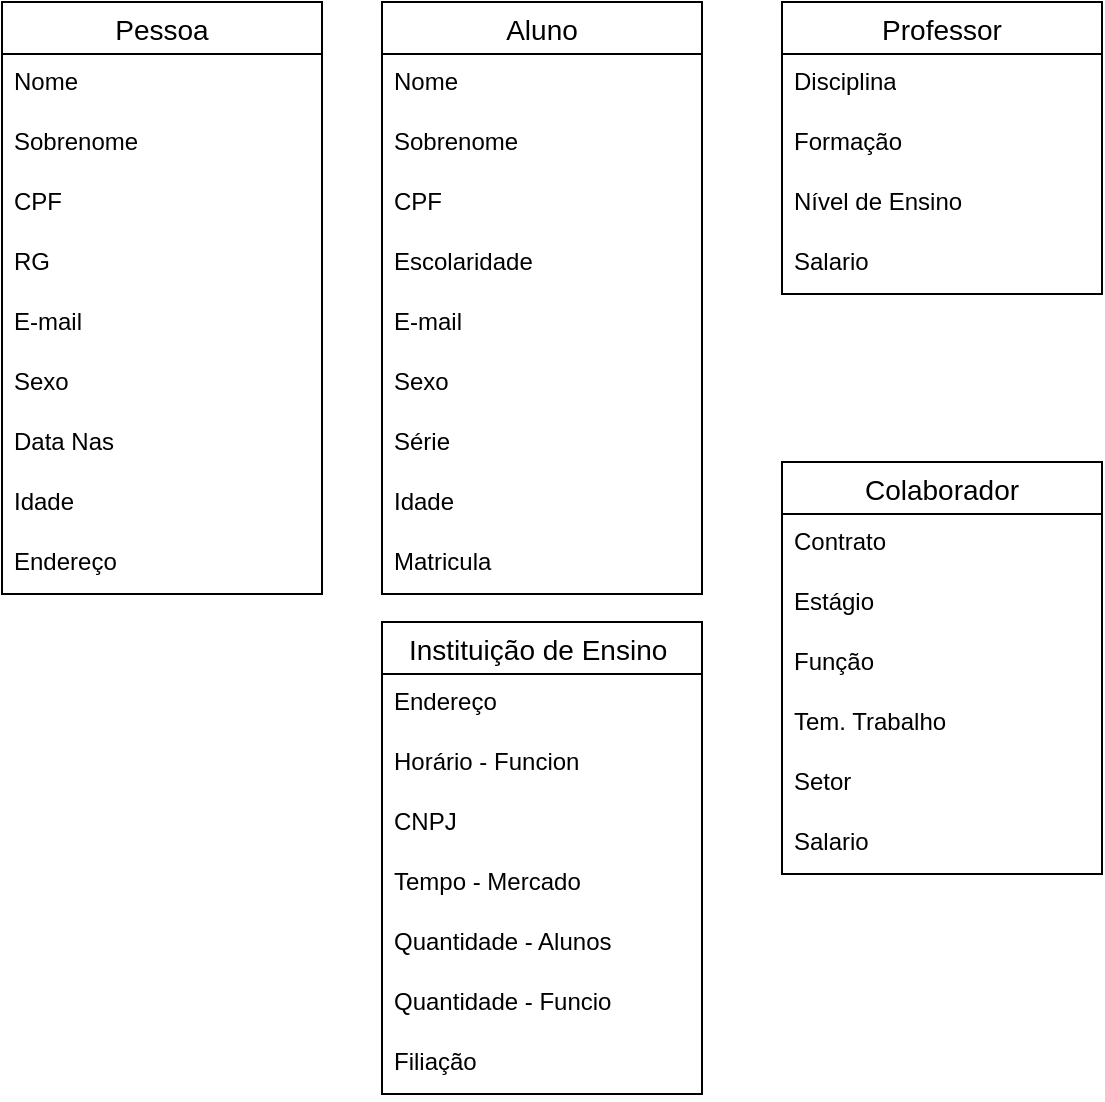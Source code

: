 <mxfile version="23.0.2" type="github">
  <diagram name="Página-1" id="xZjqbECa1WeJohDLiyf2">
    <mxGraphModel dx="1441" dy="816" grid="1" gridSize="10" guides="1" tooltips="1" connect="1" arrows="1" fold="1" page="1" pageScale="1" pageWidth="827" pageHeight="1169" math="0" shadow="0">
      <root>
        <mxCell id="0" />
        <mxCell id="1" parent="0" />
        <mxCell id="RECe_FBPucrmtsQlaUKi-14" value="Pessoa" style="swimlane;fontStyle=0;childLayout=stackLayout;horizontal=1;startSize=26;horizontalStack=0;resizeParent=1;resizeParentMax=0;resizeLast=0;collapsible=1;marginBottom=0;align=center;fontSize=14;" vertex="1" parent="1">
          <mxGeometry x="110" y="90" width="160" height="296" as="geometry" />
        </mxCell>
        <mxCell id="RECe_FBPucrmtsQlaUKi-15" value="Nome" style="text;strokeColor=none;fillColor=none;spacingLeft=4;spacingRight=4;overflow=hidden;rotatable=0;points=[[0,0.5],[1,0.5]];portConstraint=eastwest;fontSize=12;whiteSpace=wrap;html=1;" vertex="1" parent="RECe_FBPucrmtsQlaUKi-14">
          <mxGeometry y="26" width="160" height="30" as="geometry" />
        </mxCell>
        <mxCell id="RECe_FBPucrmtsQlaUKi-16" value="Sobrenome" style="text;strokeColor=none;fillColor=none;spacingLeft=4;spacingRight=4;overflow=hidden;rotatable=0;points=[[0,0.5],[1,0.5]];portConstraint=eastwest;fontSize=12;whiteSpace=wrap;html=1;" vertex="1" parent="RECe_FBPucrmtsQlaUKi-14">
          <mxGeometry y="56" width="160" height="30" as="geometry" />
        </mxCell>
        <mxCell id="RECe_FBPucrmtsQlaUKi-17" value="CPF" style="text;strokeColor=none;fillColor=none;spacingLeft=4;spacingRight=4;overflow=hidden;rotatable=0;points=[[0,0.5],[1,0.5]];portConstraint=eastwest;fontSize=12;whiteSpace=wrap;html=1;" vertex="1" parent="RECe_FBPucrmtsQlaUKi-14">
          <mxGeometry y="86" width="160" height="30" as="geometry" />
        </mxCell>
        <mxCell id="RECe_FBPucrmtsQlaUKi-18" value="RG" style="text;strokeColor=none;fillColor=none;spacingLeft=4;spacingRight=4;overflow=hidden;rotatable=0;points=[[0,0.5],[1,0.5]];portConstraint=eastwest;fontSize=12;whiteSpace=wrap;html=1;" vertex="1" parent="RECe_FBPucrmtsQlaUKi-14">
          <mxGeometry y="116" width="160" height="30" as="geometry" />
        </mxCell>
        <mxCell id="RECe_FBPucrmtsQlaUKi-19" value="E-mail" style="text;strokeColor=none;fillColor=none;spacingLeft=4;spacingRight=4;overflow=hidden;rotatable=0;points=[[0,0.5],[1,0.5]];portConstraint=eastwest;fontSize=12;whiteSpace=wrap;html=1;" vertex="1" parent="RECe_FBPucrmtsQlaUKi-14">
          <mxGeometry y="146" width="160" height="30" as="geometry" />
        </mxCell>
        <mxCell id="RECe_FBPucrmtsQlaUKi-20" value="Sexo" style="text;strokeColor=none;fillColor=none;spacingLeft=4;spacingRight=4;overflow=hidden;rotatable=0;points=[[0,0.5],[1,0.5]];portConstraint=eastwest;fontSize=12;whiteSpace=wrap;html=1;" vertex="1" parent="RECe_FBPucrmtsQlaUKi-14">
          <mxGeometry y="176" width="160" height="30" as="geometry" />
        </mxCell>
        <mxCell id="RECe_FBPucrmtsQlaUKi-21" value="Data Nas" style="text;strokeColor=none;fillColor=none;spacingLeft=4;spacingRight=4;overflow=hidden;rotatable=0;points=[[0,0.5],[1,0.5]];portConstraint=eastwest;fontSize=12;whiteSpace=wrap;html=1;" vertex="1" parent="RECe_FBPucrmtsQlaUKi-14">
          <mxGeometry y="206" width="160" height="30" as="geometry" />
        </mxCell>
        <mxCell id="RECe_FBPucrmtsQlaUKi-23" value="Idade" style="text;strokeColor=none;fillColor=none;spacingLeft=4;spacingRight=4;overflow=hidden;rotatable=0;points=[[0,0.5],[1,0.5]];portConstraint=eastwest;fontSize=12;whiteSpace=wrap;html=1;" vertex="1" parent="RECe_FBPucrmtsQlaUKi-14">
          <mxGeometry y="236" width="160" height="30" as="geometry" />
        </mxCell>
        <mxCell id="RECe_FBPucrmtsQlaUKi-22" value="Endereço" style="text;strokeColor=none;fillColor=none;spacingLeft=4;spacingRight=4;overflow=hidden;rotatable=0;points=[[0,0.5],[1,0.5]];portConstraint=eastwest;fontSize=12;whiteSpace=wrap;html=1;" vertex="1" parent="RECe_FBPucrmtsQlaUKi-14">
          <mxGeometry y="266" width="160" height="30" as="geometry" />
        </mxCell>
        <mxCell id="RECe_FBPucrmtsQlaUKi-24" value="Aluno" style="swimlane;fontStyle=0;childLayout=stackLayout;horizontal=1;startSize=26;horizontalStack=0;resizeParent=1;resizeParentMax=0;resizeLast=0;collapsible=1;marginBottom=0;align=center;fontSize=14;" vertex="1" parent="1">
          <mxGeometry x="300" y="90" width="160" height="296" as="geometry" />
        </mxCell>
        <mxCell id="RECe_FBPucrmtsQlaUKi-25" value="Nome" style="text;strokeColor=none;fillColor=none;spacingLeft=4;spacingRight=4;overflow=hidden;rotatable=0;points=[[0,0.5],[1,0.5]];portConstraint=eastwest;fontSize=12;whiteSpace=wrap;html=1;" vertex="1" parent="RECe_FBPucrmtsQlaUKi-24">
          <mxGeometry y="26" width="160" height="30" as="geometry" />
        </mxCell>
        <mxCell id="RECe_FBPucrmtsQlaUKi-26" value="Sobrenome" style="text;strokeColor=none;fillColor=none;spacingLeft=4;spacingRight=4;overflow=hidden;rotatable=0;points=[[0,0.5],[1,0.5]];portConstraint=eastwest;fontSize=12;whiteSpace=wrap;html=1;" vertex="1" parent="RECe_FBPucrmtsQlaUKi-24">
          <mxGeometry y="56" width="160" height="30" as="geometry" />
        </mxCell>
        <mxCell id="RECe_FBPucrmtsQlaUKi-27" value="CPF" style="text;strokeColor=none;fillColor=none;spacingLeft=4;spacingRight=4;overflow=hidden;rotatable=0;points=[[0,0.5],[1,0.5]];portConstraint=eastwest;fontSize=12;whiteSpace=wrap;html=1;" vertex="1" parent="RECe_FBPucrmtsQlaUKi-24">
          <mxGeometry y="86" width="160" height="30" as="geometry" />
        </mxCell>
        <mxCell id="RECe_FBPucrmtsQlaUKi-28" value="Escolaridade" style="text;strokeColor=none;fillColor=none;spacingLeft=4;spacingRight=4;overflow=hidden;rotatable=0;points=[[0,0.5],[1,0.5]];portConstraint=eastwest;fontSize=12;whiteSpace=wrap;html=1;" vertex="1" parent="RECe_FBPucrmtsQlaUKi-24">
          <mxGeometry y="116" width="160" height="30" as="geometry" />
        </mxCell>
        <mxCell id="RECe_FBPucrmtsQlaUKi-29" value="E-mail" style="text;strokeColor=none;fillColor=none;spacingLeft=4;spacingRight=4;overflow=hidden;rotatable=0;points=[[0,0.5],[1,0.5]];portConstraint=eastwest;fontSize=12;whiteSpace=wrap;html=1;" vertex="1" parent="RECe_FBPucrmtsQlaUKi-24">
          <mxGeometry y="146" width="160" height="30" as="geometry" />
        </mxCell>
        <mxCell id="RECe_FBPucrmtsQlaUKi-30" value="Sexo" style="text;strokeColor=none;fillColor=none;spacingLeft=4;spacingRight=4;overflow=hidden;rotatable=0;points=[[0,0.5],[1,0.5]];portConstraint=eastwest;fontSize=12;whiteSpace=wrap;html=1;" vertex="1" parent="RECe_FBPucrmtsQlaUKi-24">
          <mxGeometry y="176" width="160" height="30" as="geometry" />
        </mxCell>
        <mxCell id="RECe_FBPucrmtsQlaUKi-31" value="Série" style="text;strokeColor=none;fillColor=none;spacingLeft=4;spacingRight=4;overflow=hidden;rotatable=0;points=[[0,0.5],[1,0.5]];portConstraint=eastwest;fontSize=12;whiteSpace=wrap;html=1;" vertex="1" parent="RECe_FBPucrmtsQlaUKi-24">
          <mxGeometry y="206" width="160" height="30" as="geometry" />
        </mxCell>
        <mxCell id="RECe_FBPucrmtsQlaUKi-32" value="Idade" style="text;strokeColor=none;fillColor=none;spacingLeft=4;spacingRight=4;overflow=hidden;rotatable=0;points=[[0,0.5],[1,0.5]];portConstraint=eastwest;fontSize=12;whiteSpace=wrap;html=1;" vertex="1" parent="RECe_FBPucrmtsQlaUKi-24">
          <mxGeometry y="236" width="160" height="30" as="geometry" />
        </mxCell>
        <mxCell id="RECe_FBPucrmtsQlaUKi-33" value="Matricula" style="text;strokeColor=none;fillColor=none;spacingLeft=4;spacingRight=4;overflow=hidden;rotatable=0;points=[[0,0.5],[1,0.5]];portConstraint=eastwest;fontSize=12;whiteSpace=wrap;html=1;" vertex="1" parent="RECe_FBPucrmtsQlaUKi-24">
          <mxGeometry y="266" width="160" height="30" as="geometry" />
        </mxCell>
        <mxCell id="RECe_FBPucrmtsQlaUKi-34" value="Professor" style="swimlane;fontStyle=0;childLayout=stackLayout;horizontal=1;startSize=26;horizontalStack=0;resizeParent=1;resizeParentMax=0;resizeLast=0;collapsible=1;marginBottom=0;align=center;fontSize=14;" vertex="1" parent="1">
          <mxGeometry x="500" y="90" width="160" height="146" as="geometry" />
        </mxCell>
        <mxCell id="RECe_FBPucrmtsQlaUKi-38" value="Disciplina" style="text;strokeColor=none;fillColor=none;spacingLeft=4;spacingRight=4;overflow=hidden;rotatable=0;points=[[0,0.5],[1,0.5]];portConstraint=eastwest;fontSize=12;whiteSpace=wrap;html=1;" vertex="1" parent="RECe_FBPucrmtsQlaUKi-34">
          <mxGeometry y="26" width="160" height="30" as="geometry" />
        </mxCell>
        <mxCell id="RECe_FBPucrmtsQlaUKi-41" value="Formação" style="text;strokeColor=none;fillColor=none;spacingLeft=4;spacingRight=4;overflow=hidden;rotatable=0;points=[[0,0.5],[1,0.5]];portConstraint=eastwest;fontSize=12;whiteSpace=wrap;html=1;" vertex="1" parent="RECe_FBPucrmtsQlaUKi-34">
          <mxGeometry y="56" width="160" height="30" as="geometry" />
        </mxCell>
        <mxCell id="RECe_FBPucrmtsQlaUKi-43" value="Nível de Ensino" style="text;strokeColor=none;fillColor=none;spacingLeft=4;spacingRight=4;overflow=hidden;rotatable=0;points=[[0,0.5],[1,0.5]];portConstraint=eastwest;fontSize=12;whiteSpace=wrap;html=1;" vertex="1" parent="RECe_FBPucrmtsQlaUKi-34">
          <mxGeometry y="86" width="160" height="30" as="geometry" />
        </mxCell>
        <mxCell id="RECe_FBPucrmtsQlaUKi-71" value="Salario" style="text;strokeColor=none;fillColor=none;spacingLeft=4;spacingRight=4;overflow=hidden;rotatable=0;points=[[0,0.5],[1,0.5]];portConstraint=eastwest;fontSize=12;whiteSpace=wrap;html=1;" vertex="1" parent="RECe_FBPucrmtsQlaUKi-34">
          <mxGeometry y="116" width="160" height="30" as="geometry" />
        </mxCell>
        <mxCell id="RECe_FBPucrmtsQlaUKi-44" value="Colaborador" style="swimlane;fontStyle=0;childLayout=stackLayout;horizontal=1;startSize=26;horizontalStack=0;resizeParent=1;resizeParentMax=0;resizeLast=0;collapsible=1;marginBottom=0;align=center;fontSize=14;" vertex="1" parent="1">
          <mxGeometry x="500" y="320" width="160" height="206" as="geometry" />
        </mxCell>
        <mxCell id="RECe_FBPucrmtsQlaUKi-51" value="Contrato" style="text;strokeColor=none;fillColor=none;spacingLeft=4;spacingRight=4;overflow=hidden;rotatable=0;points=[[0,0.5],[1,0.5]];portConstraint=eastwest;fontSize=12;whiteSpace=wrap;html=1;" vertex="1" parent="RECe_FBPucrmtsQlaUKi-44">
          <mxGeometry y="26" width="160" height="30" as="geometry" />
        </mxCell>
        <mxCell id="RECe_FBPucrmtsQlaUKi-53" value="Estágio" style="text;strokeColor=none;fillColor=none;spacingLeft=4;spacingRight=4;overflow=hidden;rotatable=0;points=[[0,0.5],[1,0.5]];portConstraint=eastwest;fontSize=12;whiteSpace=wrap;html=1;" vertex="1" parent="RECe_FBPucrmtsQlaUKi-44">
          <mxGeometry y="56" width="160" height="30" as="geometry" />
        </mxCell>
        <mxCell id="RECe_FBPucrmtsQlaUKi-64" value="Função" style="text;strokeColor=none;fillColor=none;spacingLeft=4;spacingRight=4;overflow=hidden;rotatable=0;points=[[0,0.5],[1,0.5]];portConstraint=eastwest;fontSize=12;whiteSpace=wrap;html=1;" vertex="1" parent="RECe_FBPucrmtsQlaUKi-44">
          <mxGeometry y="86" width="160" height="30" as="geometry" />
        </mxCell>
        <mxCell id="RECe_FBPucrmtsQlaUKi-65" value="Tem. Trabalho" style="text;strokeColor=none;fillColor=none;spacingLeft=4;spacingRight=4;overflow=hidden;rotatable=0;points=[[0,0.5],[1,0.5]];portConstraint=eastwest;fontSize=12;whiteSpace=wrap;html=1;" vertex="1" parent="RECe_FBPucrmtsQlaUKi-44">
          <mxGeometry y="116" width="160" height="30" as="geometry" />
        </mxCell>
        <mxCell id="RECe_FBPucrmtsQlaUKi-66" value="Setor" style="text;strokeColor=none;fillColor=none;spacingLeft=4;spacingRight=4;overflow=hidden;rotatable=0;points=[[0,0.5],[1,0.5]];portConstraint=eastwest;fontSize=12;whiteSpace=wrap;html=1;" vertex="1" parent="RECe_FBPucrmtsQlaUKi-44">
          <mxGeometry y="146" width="160" height="30" as="geometry" />
        </mxCell>
        <mxCell id="RECe_FBPucrmtsQlaUKi-70" value="Salario" style="text;strokeColor=none;fillColor=none;spacingLeft=4;spacingRight=4;overflow=hidden;rotatable=0;points=[[0,0.5],[1,0.5]];portConstraint=eastwest;fontSize=12;whiteSpace=wrap;html=1;" vertex="1" parent="RECe_FBPucrmtsQlaUKi-44">
          <mxGeometry y="176" width="160" height="30" as="geometry" />
        </mxCell>
        <mxCell id="RECe_FBPucrmtsQlaUKi-54" value="Instituição de Ensino " style="swimlane;fontStyle=0;childLayout=stackLayout;horizontal=1;startSize=26;horizontalStack=0;resizeParent=1;resizeParentMax=0;resizeLast=0;collapsible=1;marginBottom=0;align=center;fontSize=14;" vertex="1" parent="1">
          <mxGeometry x="300" y="400" width="160" height="236" as="geometry" />
        </mxCell>
        <mxCell id="RECe_FBPucrmtsQlaUKi-55" value="Endereço" style="text;strokeColor=none;fillColor=none;spacingLeft=4;spacingRight=4;overflow=hidden;rotatable=0;points=[[0,0.5],[1,0.5]];portConstraint=eastwest;fontSize=12;whiteSpace=wrap;html=1;" vertex="1" parent="RECe_FBPucrmtsQlaUKi-54">
          <mxGeometry y="26" width="160" height="30" as="geometry" />
        </mxCell>
        <mxCell id="RECe_FBPucrmtsQlaUKi-56" value="Horário - Funcion" style="text;strokeColor=none;fillColor=none;spacingLeft=4;spacingRight=4;overflow=hidden;rotatable=0;points=[[0,0.5],[1,0.5]];portConstraint=eastwest;fontSize=12;whiteSpace=wrap;html=1;" vertex="1" parent="RECe_FBPucrmtsQlaUKi-54">
          <mxGeometry y="56" width="160" height="30" as="geometry" />
        </mxCell>
        <mxCell id="RECe_FBPucrmtsQlaUKi-57" value="CNPJ" style="text;strokeColor=none;fillColor=none;spacingLeft=4;spacingRight=4;overflow=hidden;rotatable=0;points=[[0,0.5],[1,0.5]];portConstraint=eastwest;fontSize=12;whiteSpace=wrap;html=1;" vertex="1" parent="RECe_FBPucrmtsQlaUKi-54">
          <mxGeometry y="86" width="160" height="30" as="geometry" />
        </mxCell>
        <mxCell id="RECe_FBPucrmtsQlaUKi-60" value="Tempo - Mercado" style="text;strokeColor=none;fillColor=none;spacingLeft=4;spacingRight=4;overflow=hidden;rotatable=0;points=[[0,0.5],[1,0.5]];portConstraint=eastwest;fontSize=12;whiteSpace=wrap;html=1;" vertex="1" parent="RECe_FBPucrmtsQlaUKi-54">
          <mxGeometry y="116" width="160" height="30" as="geometry" />
        </mxCell>
        <mxCell id="RECe_FBPucrmtsQlaUKi-67" value="Quantidade - Alunos" style="text;strokeColor=none;fillColor=none;spacingLeft=4;spacingRight=4;overflow=hidden;rotatable=0;points=[[0,0.5],[1,0.5]];portConstraint=eastwest;fontSize=12;whiteSpace=wrap;html=1;" vertex="1" parent="RECe_FBPucrmtsQlaUKi-54">
          <mxGeometry y="146" width="160" height="30" as="geometry" />
        </mxCell>
        <mxCell id="RECe_FBPucrmtsQlaUKi-68" value="Quantidade - Funcio" style="text;strokeColor=none;fillColor=none;spacingLeft=4;spacingRight=4;overflow=hidden;rotatable=0;points=[[0,0.5],[1,0.5]];portConstraint=eastwest;fontSize=12;whiteSpace=wrap;html=1;" vertex="1" parent="RECe_FBPucrmtsQlaUKi-54">
          <mxGeometry y="176" width="160" height="30" as="geometry" />
        </mxCell>
        <mxCell id="RECe_FBPucrmtsQlaUKi-69" value="Filiação" style="text;strokeColor=none;fillColor=none;spacingLeft=4;spacingRight=4;overflow=hidden;rotatable=0;points=[[0,0.5],[1,0.5]];portConstraint=eastwest;fontSize=12;whiteSpace=wrap;html=1;" vertex="1" parent="RECe_FBPucrmtsQlaUKi-54">
          <mxGeometry y="206" width="160" height="30" as="geometry" />
        </mxCell>
      </root>
    </mxGraphModel>
  </diagram>
</mxfile>
